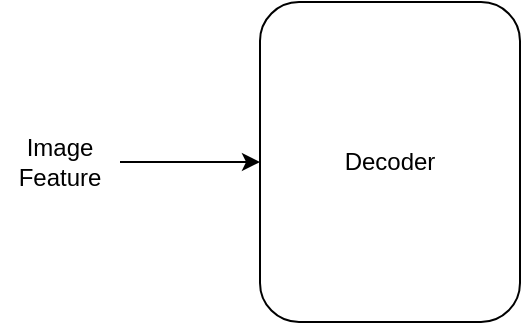 <mxfile version="24.2.8" type="github">
  <diagram name="Page-1" id="IZi9V1dN9H4gK8OcsK_K">
    <mxGraphModel dx="706" dy="366" grid="1" gridSize="10" guides="1" tooltips="1" connect="1" arrows="1" fold="1" page="1" pageScale="1" pageWidth="850" pageHeight="1100" math="0" shadow="0">
      <root>
        <mxCell id="0" />
        <mxCell id="1" parent="0" />
        <mxCell id="N5QRgXZCCI0SVCdv0SfN-1" value="Decoder" style="rounded=1;whiteSpace=wrap;html=1;" vertex="1" parent="1">
          <mxGeometry x="330" y="340" width="130" height="160" as="geometry" />
        </mxCell>
        <mxCell id="N5QRgXZCCI0SVCdv0SfN-3" style="edgeStyle=orthogonalEdgeStyle;rounded=0;orthogonalLoop=1;jettySize=auto;html=1;entryX=0;entryY=0.5;entryDx=0;entryDy=0;" edge="1" parent="1" source="N5QRgXZCCI0SVCdv0SfN-2" target="N5QRgXZCCI0SVCdv0SfN-1">
          <mxGeometry relative="1" as="geometry" />
        </mxCell>
        <mxCell id="N5QRgXZCCI0SVCdv0SfN-2" value="Image Feature" style="text;html=1;align=center;verticalAlign=middle;whiteSpace=wrap;rounded=0;" vertex="1" parent="1">
          <mxGeometry x="200" y="405" width="60" height="30" as="geometry" />
        </mxCell>
      </root>
    </mxGraphModel>
  </diagram>
</mxfile>
